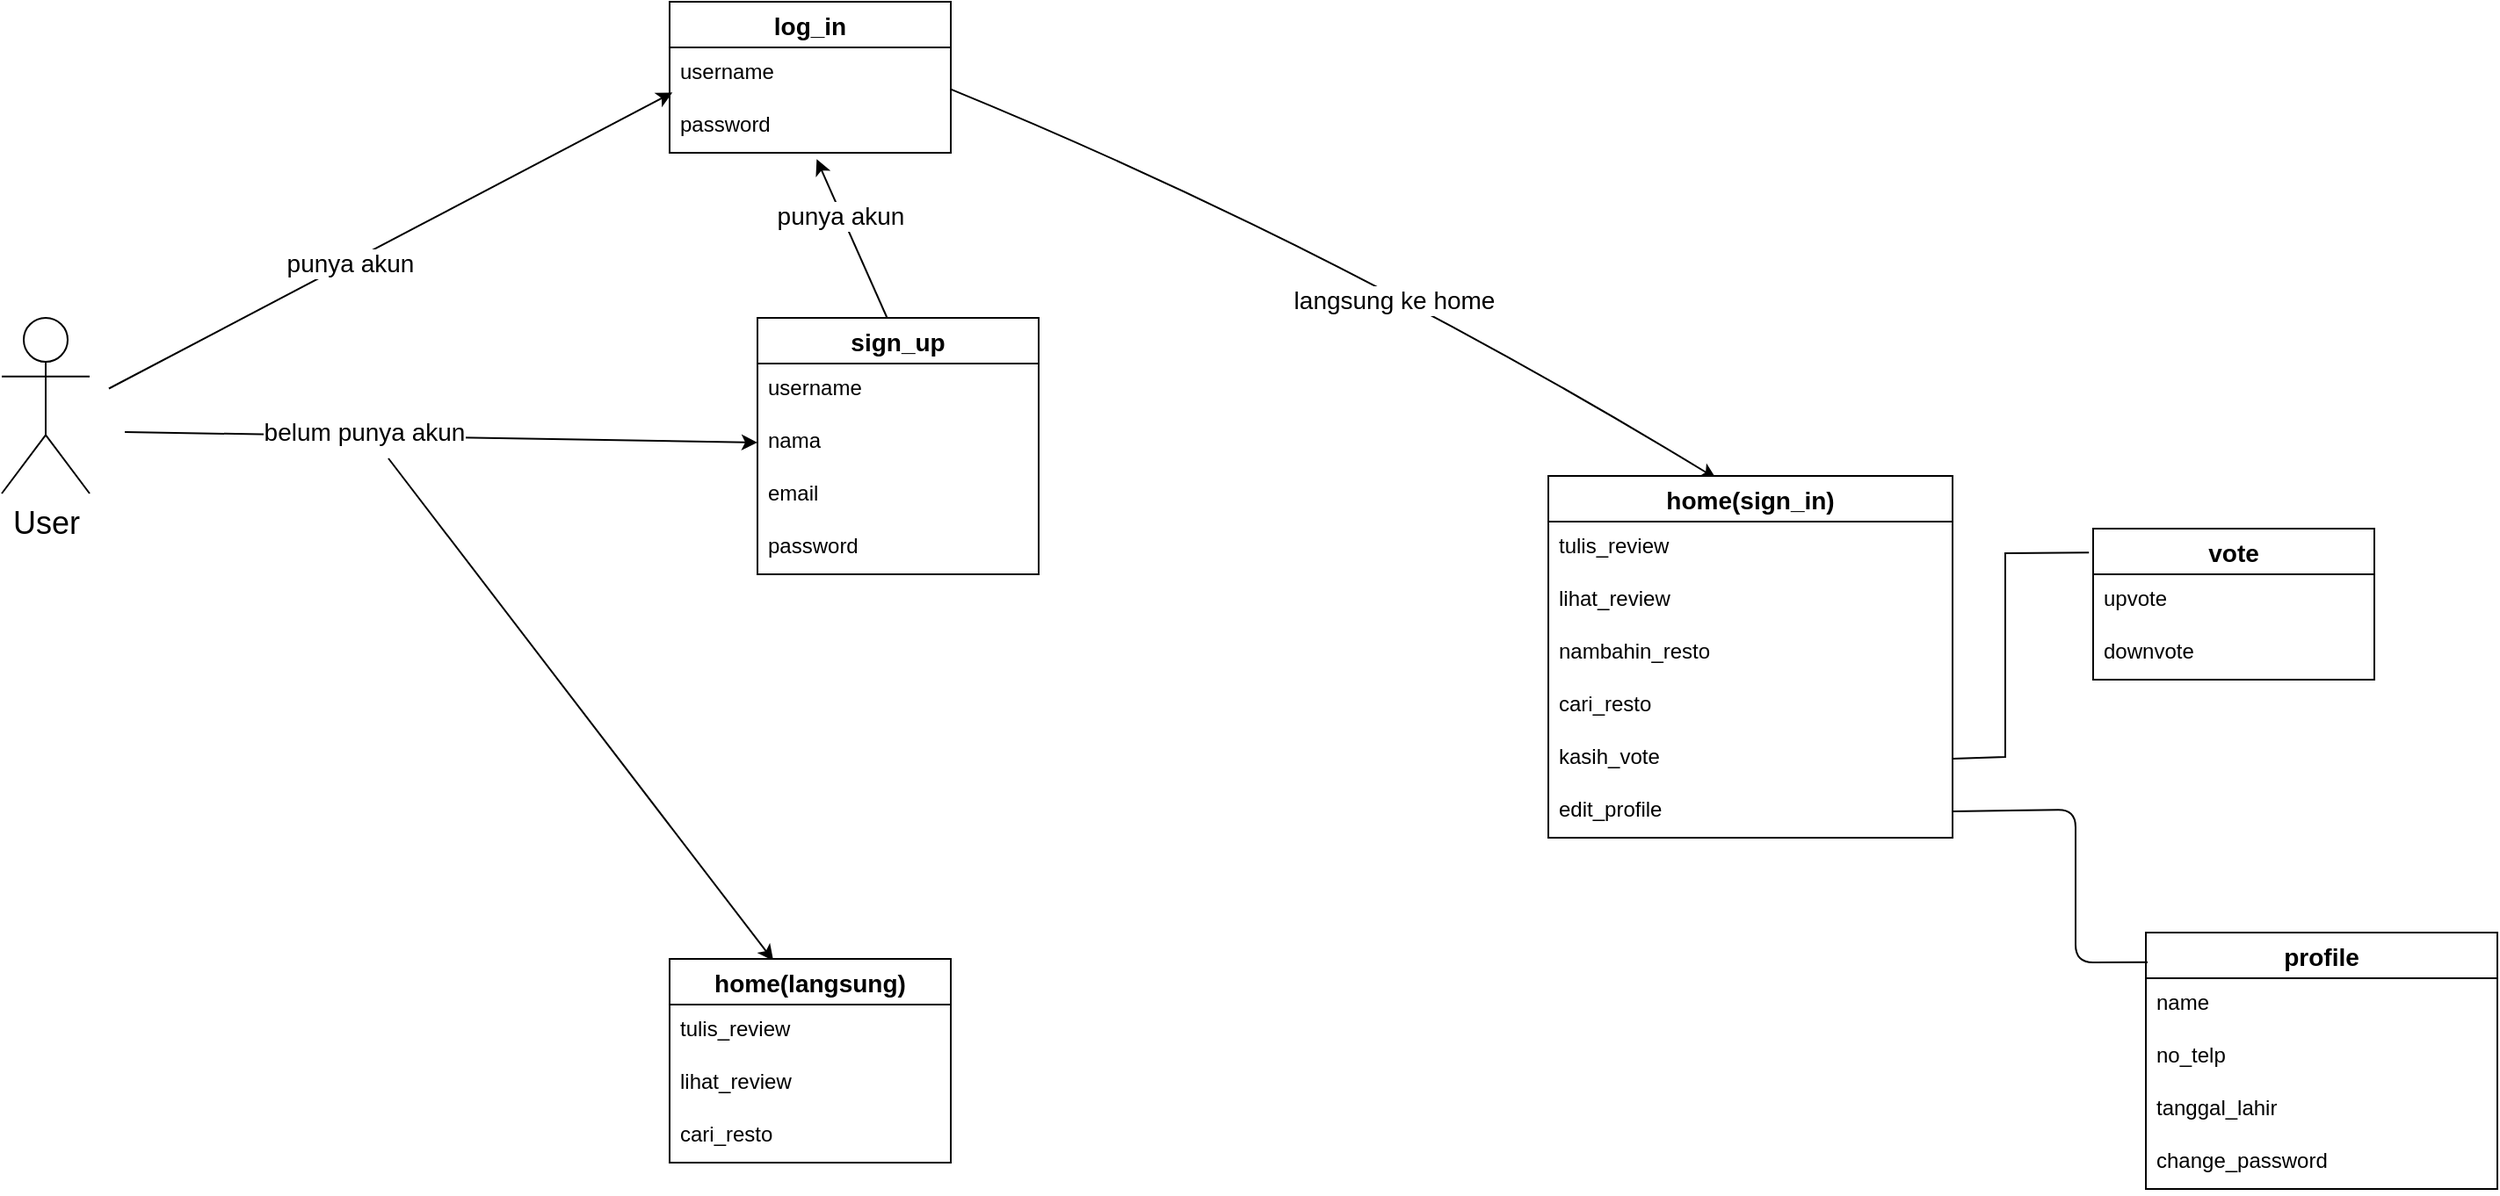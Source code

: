 <mxfile version="14.6.3" type="github">
  <diagram id="xy7natfM6xAFFrIgTaK-" name="Page-1">
    <mxGraphModel dx="1552" dy="691" grid="1" gridSize="10" guides="1" tooltips="1" connect="1" arrows="1" fold="1" page="1" pageScale="1" pageWidth="850" pageHeight="1100" math="0" shadow="0">
      <root>
        <mxCell id="0" />
        <mxCell id="1" parent="0" />
        <mxCell id="wH9C-k489aPXXMVzoPA0-1" value="log_in" style="swimlane;fontStyle=1;childLayout=stackLayout;horizontal=1;startSize=26;horizontalStack=0;resizeParent=1;resizeParentMax=0;resizeLast=0;collapsible=1;marginBottom=0;align=center;fontSize=14;" vertex="1" parent="1">
          <mxGeometry x="410" y="10" width="160" height="86" as="geometry" />
        </mxCell>
        <mxCell id="wH9C-k489aPXXMVzoPA0-2" value="username" style="text;strokeColor=none;fillColor=none;spacingLeft=4;spacingRight=4;overflow=hidden;rotatable=0;points=[[0,0.5],[1,0.5]];portConstraint=eastwest;fontSize=12;" vertex="1" parent="wH9C-k489aPXXMVzoPA0-1">
          <mxGeometry y="26" width="160" height="30" as="geometry" />
        </mxCell>
        <mxCell id="wH9C-k489aPXXMVzoPA0-3" value="password" style="text;strokeColor=none;fillColor=none;spacingLeft=4;spacingRight=4;overflow=hidden;rotatable=0;points=[[0,0.5],[1,0.5]];portConstraint=eastwest;fontSize=12;" vertex="1" parent="wH9C-k489aPXXMVzoPA0-1">
          <mxGeometry y="56" width="160" height="30" as="geometry" />
        </mxCell>
        <mxCell id="wH9C-k489aPXXMVzoPA0-4" value="sign_up" style="swimlane;fontStyle=1;childLayout=stackLayout;horizontal=1;startSize=26;horizontalStack=0;resizeParent=1;resizeParentMax=0;resizeLast=0;collapsible=1;marginBottom=0;align=center;fontSize=14;" vertex="1" parent="1">
          <mxGeometry x="460" y="190" width="160" height="146" as="geometry" />
        </mxCell>
        <mxCell id="wH9C-k489aPXXMVzoPA0-5" value="username" style="text;strokeColor=none;fillColor=none;spacingLeft=4;spacingRight=4;overflow=hidden;rotatable=0;points=[[0,0.5],[1,0.5]];portConstraint=eastwest;fontSize=12;" vertex="1" parent="wH9C-k489aPXXMVzoPA0-4">
          <mxGeometry y="26" width="160" height="30" as="geometry" />
        </mxCell>
        <mxCell id="wH9C-k489aPXXMVzoPA0-6" value="nama" style="text;strokeColor=none;fillColor=none;spacingLeft=4;spacingRight=4;overflow=hidden;rotatable=0;points=[[0,0.5],[1,0.5]];portConstraint=eastwest;fontSize=12;" vertex="1" parent="wH9C-k489aPXXMVzoPA0-4">
          <mxGeometry y="56" width="160" height="30" as="geometry" />
        </mxCell>
        <mxCell id="wH9C-k489aPXXMVzoPA0-7" value="email" style="text;strokeColor=none;fillColor=none;spacingLeft=4;spacingRight=4;overflow=hidden;rotatable=0;points=[[0,0.5],[1,0.5]];portConstraint=eastwest;fontSize=12;" vertex="1" parent="wH9C-k489aPXXMVzoPA0-4">
          <mxGeometry y="86" width="160" height="30" as="geometry" />
        </mxCell>
        <mxCell id="wH9C-k489aPXXMVzoPA0-8" value="password" style="text;strokeColor=none;fillColor=none;spacingLeft=4;spacingRight=4;overflow=hidden;rotatable=0;points=[[0,0.5],[1,0.5]];portConstraint=eastwest;fontSize=12;" vertex="1" parent="wH9C-k489aPXXMVzoPA0-4">
          <mxGeometry y="116" width="160" height="30" as="geometry" />
        </mxCell>
        <mxCell id="wH9C-k489aPXXMVzoPA0-9" value="" style="endArrow=classic;html=1;exitX=1;exitY=0;exitDx=0;exitDy=0;entryX=0.01;entryY=-0.144;entryDx=0;entryDy=0;entryPerimeter=0;endFill=1;" edge="1" parent="1" target="wH9C-k489aPXXMVzoPA0-3">
          <mxGeometry width="50" height="50" relative="1" as="geometry">
            <mxPoint x="90.962" y="230.251" as="sourcePoint" />
            <mxPoint x="500" y="160" as="targetPoint" />
          </mxGeometry>
        </mxCell>
        <mxCell id="wH9C-k489aPXXMVzoPA0-10" value="&lt;font style=&quot;font-size: 14px&quot;&gt;punya akun&lt;/font&gt;" style="edgeLabel;html=1;align=center;verticalAlign=middle;resizable=0;points=[];" vertex="1" connectable="0" parent="wH9C-k489aPXXMVzoPA0-9">
          <mxGeometry x="-0.149" relative="1" as="geometry">
            <mxPoint as="offset" />
          </mxGeometry>
        </mxCell>
        <mxCell id="wH9C-k489aPXXMVzoPA0-11" value="" style="endArrow=classic;html=1;entryX=0;entryY=0.5;entryDx=0;entryDy=0;endFill=1;" edge="1" parent="1" target="wH9C-k489aPXXMVzoPA0-6">
          <mxGeometry width="50" height="50" relative="1" as="geometry">
            <mxPoint x="100" y="255" as="sourcePoint" />
            <mxPoint x="500" y="160" as="targetPoint" />
          </mxGeometry>
        </mxCell>
        <mxCell id="wH9C-k489aPXXMVzoPA0-12" value="&lt;font style=&quot;font-size: 14px&quot;&gt;belum punya akun&lt;/font&gt;" style="edgeLabel;html=1;align=center;verticalAlign=middle;resizable=0;points=[];" vertex="1" connectable="0" parent="wH9C-k489aPXXMVzoPA0-11">
          <mxGeometry x="-0.441" y="1" relative="1" as="geometry">
            <mxPoint x="35" y="-1" as="offset" />
          </mxGeometry>
        </mxCell>
        <mxCell id="wH9C-k489aPXXMVzoPA0-13" value="" style="endArrow=classic;html=1;endFill=1;entryX=0.369;entryY=0.009;entryDx=0;entryDy=0;entryPerimeter=0;" edge="1" parent="1" target="wH9C-k489aPXXMVzoPA0-25">
          <mxGeometry width="50" height="50" relative="1" as="geometry">
            <mxPoint x="250" y="270" as="sourcePoint" />
            <mxPoint x="530" y="630" as="targetPoint" />
          </mxGeometry>
        </mxCell>
        <mxCell id="wH9C-k489aPXXMVzoPA0-14" value="" style="endArrow=classic;html=1;entryX=0.523;entryY=1.122;entryDx=0;entryDy=0;entryPerimeter=0;exitX=0.461;exitY=0;exitDx=0;exitDy=0;exitPerimeter=0;endFill=1;" edge="1" parent="1" source="wH9C-k489aPXXMVzoPA0-4" target="wH9C-k489aPXXMVzoPA0-3">
          <mxGeometry width="50" height="50" relative="1" as="geometry">
            <mxPoint x="450" y="310" as="sourcePoint" />
            <mxPoint x="500" y="260" as="targetPoint" />
          </mxGeometry>
        </mxCell>
        <mxCell id="wH9C-k489aPXXMVzoPA0-15" value="&lt;font style=&quot;font-size: 14px&quot;&gt;punya akun&lt;/font&gt;" style="edgeLabel;html=1;align=center;verticalAlign=middle;resizable=0;points=[];" vertex="1" connectable="0" parent="wH9C-k489aPXXMVzoPA0-14">
          <mxGeometry x="0.303" y="1" relative="1" as="geometry">
            <mxPoint as="offset" />
          </mxGeometry>
        </mxCell>
        <mxCell id="wH9C-k489aPXXMVzoPA0-16" value="" style="endArrow=classic;html=1;exitX=0.998;exitY=0.789;exitDx=0;exitDy=0;exitPerimeter=0;curved=1;entryX=0.415;entryY=0.007;entryDx=0;entryDy=0;entryPerimeter=0;" edge="1" parent="1" source="wH9C-k489aPXXMVzoPA0-2" target="wH9C-k489aPXXMVzoPA0-18">
          <mxGeometry width="50" height="50" relative="1" as="geometry">
            <mxPoint x="330" y="240" as="sourcePoint" />
            <mxPoint x="969" y="270" as="targetPoint" />
            <Array as="points">
              <mxPoint x="790" y="150" />
            </Array>
          </mxGeometry>
        </mxCell>
        <mxCell id="wH9C-k489aPXXMVzoPA0-17" value="&lt;font style=&quot;font-size: 14px&quot;&gt;langsung ke home&lt;/font&gt;" style="edgeLabel;html=1;align=center;verticalAlign=middle;resizable=0;points=[];" vertex="1" connectable="0" parent="wH9C-k489aPXXMVzoPA0-16">
          <mxGeometry x="0.19" y="-28" relative="1" as="geometry">
            <mxPoint y="-21.94" as="offset" />
          </mxGeometry>
        </mxCell>
        <mxCell id="wH9C-k489aPXXMVzoPA0-18" value="home(sign_in)" style="swimlane;fontStyle=1;childLayout=stackLayout;horizontal=1;startSize=26;horizontalStack=0;resizeParent=1;resizeParentMax=0;resizeLast=0;collapsible=1;marginBottom=0;align=center;fontSize=14;" vertex="1" parent="1">
          <mxGeometry x="910" y="280" width="230" height="206" as="geometry" />
        </mxCell>
        <mxCell id="wH9C-k489aPXXMVzoPA0-19" value="tulis_review" style="text;strokeColor=none;fillColor=none;spacingLeft=4;spacingRight=4;overflow=hidden;rotatable=0;points=[[0,0.5],[1,0.5]];portConstraint=eastwest;fontSize=12;" vertex="1" parent="wH9C-k489aPXXMVzoPA0-18">
          <mxGeometry y="26" width="230" height="30" as="geometry" />
        </mxCell>
        <mxCell id="wH9C-k489aPXXMVzoPA0-20" value="lihat_review" style="text;strokeColor=none;fillColor=none;spacingLeft=4;spacingRight=4;overflow=hidden;rotatable=0;points=[[0,0.5],[1,0.5]];portConstraint=eastwest;fontSize=12;" vertex="1" parent="wH9C-k489aPXXMVzoPA0-18">
          <mxGeometry y="56" width="230" height="30" as="geometry" />
        </mxCell>
        <mxCell id="wH9C-k489aPXXMVzoPA0-21" value="nambahin_resto" style="text;strokeColor=none;fillColor=none;spacingLeft=4;spacingRight=4;overflow=hidden;rotatable=0;points=[[0,0.5],[1,0.5]];portConstraint=eastwest;fontSize=12;" vertex="1" parent="wH9C-k489aPXXMVzoPA0-18">
          <mxGeometry y="86" width="230" height="30" as="geometry" />
        </mxCell>
        <mxCell id="wH9C-k489aPXXMVzoPA0-22" value="cari_resto" style="text;strokeColor=none;fillColor=none;spacingLeft=4;spacingRight=4;overflow=hidden;rotatable=0;points=[[0,0.5],[1,0.5]];portConstraint=eastwest;fontSize=12;" vertex="1" parent="wH9C-k489aPXXMVzoPA0-18">
          <mxGeometry y="116" width="230" height="30" as="geometry" />
        </mxCell>
        <mxCell id="wH9C-k489aPXXMVzoPA0-23" value="kasih_vote" style="text;strokeColor=none;fillColor=none;spacingLeft=4;spacingRight=4;overflow=hidden;rotatable=0;points=[[0,0.5],[1,0.5]];portConstraint=eastwest;fontSize=12;fontStyle=0" vertex="1" parent="wH9C-k489aPXXMVzoPA0-18">
          <mxGeometry y="146" width="230" height="30" as="geometry" />
        </mxCell>
        <mxCell id="wH9C-k489aPXXMVzoPA0-24" value="edit_profile" style="text;strokeColor=none;fillColor=none;spacingLeft=4;spacingRight=4;overflow=hidden;rotatable=0;points=[[0,0.5],[1,0.5]];portConstraint=eastwest;fontSize=12;fontStyle=0" vertex="1" parent="wH9C-k489aPXXMVzoPA0-18">
          <mxGeometry y="176" width="230" height="30" as="geometry" />
        </mxCell>
        <mxCell id="wH9C-k489aPXXMVzoPA0-25" value="home(langsung)" style="swimlane;fontStyle=1;childLayout=stackLayout;horizontal=1;startSize=26;horizontalStack=0;resizeParent=1;resizeParentMax=0;resizeLast=0;collapsible=1;marginBottom=0;align=center;fontSize=14;" vertex="1" parent="1">
          <mxGeometry x="410" y="555" width="160" height="116" as="geometry" />
        </mxCell>
        <mxCell id="wH9C-k489aPXXMVzoPA0-26" value="tulis_review" style="text;strokeColor=none;fillColor=none;spacingLeft=4;spacingRight=4;overflow=hidden;rotatable=0;points=[[0,0.5],[1,0.5]];portConstraint=eastwest;fontSize=12;" vertex="1" parent="wH9C-k489aPXXMVzoPA0-25">
          <mxGeometry y="26" width="160" height="30" as="geometry" />
        </mxCell>
        <mxCell id="wH9C-k489aPXXMVzoPA0-27" value="lihat_review" style="text;strokeColor=none;fillColor=none;spacingLeft=4;spacingRight=4;overflow=hidden;rotatable=0;points=[[0,0.5],[1,0.5]];portConstraint=eastwest;fontSize=12;" vertex="1" parent="wH9C-k489aPXXMVzoPA0-25">
          <mxGeometry y="56" width="160" height="30" as="geometry" />
        </mxCell>
        <mxCell id="wH9C-k489aPXXMVzoPA0-28" value="cari_resto" style="text;strokeColor=none;fillColor=none;spacingLeft=4;spacingRight=4;overflow=hidden;rotatable=0;points=[[0,0.5],[1,0.5]];portConstraint=eastwest;fontSize=12;" vertex="1" parent="wH9C-k489aPXXMVzoPA0-25">
          <mxGeometry y="86" width="160" height="30" as="geometry" />
        </mxCell>
        <mxCell id="wH9C-k489aPXXMVzoPA0-29" value="vote" style="swimlane;fontStyle=1;childLayout=stackLayout;horizontal=1;startSize=26;horizontalStack=0;resizeParent=1;resizeParentMax=0;resizeLast=0;collapsible=1;marginBottom=0;align=center;fontSize=14;" vertex="1" parent="1">
          <mxGeometry x="1220" y="310" width="160" height="86" as="geometry" />
        </mxCell>
        <mxCell id="wH9C-k489aPXXMVzoPA0-30" value="upvote" style="text;strokeColor=none;fillColor=none;spacingLeft=4;spacingRight=4;overflow=hidden;rotatable=0;points=[[0,0.5],[1,0.5]];portConstraint=eastwest;fontSize=12;" vertex="1" parent="wH9C-k489aPXXMVzoPA0-29">
          <mxGeometry y="26" width="160" height="30" as="geometry" />
        </mxCell>
        <mxCell id="wH9C-k489aPXXMVzoPA0-31" value="downvote" style="text;strokeColor=none;fillColor=none;spacingLeft=4;spacingRight=4;overflow=hidden;rotatable=0;points=[[0,0.5],[1,0.5]];portConstraint=eastwest;fontSize=12;" vertex="1" parent="wH9C-k489aPXXMVzoPA0-29">
          <mxGeometry y="56" width="160" height="30" as="geometry" />
        </mxCell>
        <mxCell id="wH9C-k489aPXXMVzoPA0-32" value="" style="endArrow=none;html=1;rounded=0;entryX=-0.015;entryY=0.159;entryDx=0;entryDy=0;entryPerimeter=0;exitX=1;exitY=0.5;exitDx=0;exitDy=0;" edge="1" parent="1" source="wH9C-k489aPXXMVzoPA0-23" target="wH9C-k489aPXXMVzoPA0-29">
          <mxGeometry relative="1" as="geometry">
            <mxPoint x="1170" y="440" as="sourcePoint" />
            <mxPoint x="1180" y="200" as="targetPoint" />
            <Array as="points">
              <mxPoint x="1170" y="440" />
              <mxPoint x="1170" y="324" />
            </Array>
          </mxGeometry>
        </mxCell>
        <mxCell id="wH9C-k489aPXXMVzoPA0-33" value="profile" style="swimlane;fontStyle=1;childLayout=stackLayout;horizontal=1;startSize=26;horizontalStack=0;resizeParent=1;resizeParentMax=0;resizeLast=0;collapsible=1;marginBottom=0;align=center;fontSize=14;" vertex="1" parent="1">
          <mxGeometry x="1250" y="540" width="200" height="146" as="geometry" />
        </mxCell>
        <mxCell id="wH9C-k489aPXXMVzoPA0-34" value="name" style="text;strokeColor=none;fillColor=none;spacingLeft=4;spacingRight=4;overflow=hidden;rotatable=0;points=[[0,0.5],[1,0.5]];portConstraint=eastwest;fontSize=12;" vertex="1" parent="wH9C-k489aPXXMVzoPA0-33">
          <mxGeometry y="26" width="200" height="30" as="geometry" />
        </mxCell>
        <mxCell id="wH9C-k489aPXXMVzoPA0-35" value="no_telp" style="text;strokeColor=none;fillColor=none;spacingLeft=4;spacingRight=4;overflow=hidden;rotatable=0;points=[[0,0.5],[1,0.5]];portConstraint=eastwest;fontSize=12;" vertex="1" parent="wH9C-k489aPXXMVzoPA0-33">
          <mxGeometry y="56" width="200" height="30" as="geometry" />
        </mxCell>
        <mxCell id="wH9C-k489aPXXMVzoPA0-36" value="tanggal_lahir" style="text;strokeColor=none;fillColor=none;spacingLeft=4;spacingRight=4;overflow=hidden;rotatable=0;points=[[0,0.5],[1,0.5]];portConstraint=eastwest;fontSize=12;" vertex="1" parent="wH9C-k489aPXXMVzoPA0-33">
          <mxGeometry y="86" width="200" height="30" as="geometry" />
        </mxCell>
        <mxCell id="wH9C-k489aPXXMVzoPA0-37" value="change_password" style="text;strokeColor=none;fillColor=none;spacingLeft=4;spacingRight=4;overflow=hidden;rotatable=0;points=[[0,0.5],[1,0.5]];portConstraint=eastwest;fontSize=12;" vertex="1" parent="wH9C-k489aPXXMVzoPA0-33">
          <mxGeometry y="116" width="200" height="30" as="geometry" />
        </mxCell>
        <mxCell id="wH9C-k489aPXXMVzoPA0-38" value="" style="endArrow=none;html=1;exitX=1;exitY=0.5;exitDx=0;exitDy=0;entryX=0.005;entryY=0.116;entryDx=0;entryDy=0;entryPerimeter=0;" edge="1" parent="1" source="wH9C-k489aPXXMVzoPA0-24" target="wH9C-k489aPXXMVzoPA0-33">
          <mxGeometry width="50" height="50" relative="1" as="geometry">
            <mxPoint x="1010" y="650" as="sourcePoint" />
            <mxPoint x="1210" y="560" as="targetPoint" />
            <Array as="points">
              <mxPoint x="1210" y="470" />
              <mxPoint x="1210" y="557" />
            </Array>
          </mxGeometry>
        </mxCell>
        <mxCell id="wH9C-k489aPXXMVzoPA0-39" value="&lt;font style=&quot;font-size: 18px&quot;&gt;User&lt;/font&gt;" style="shape=umlActor;verticalLabelPosition=bottom;verticalAlign=top;html=1;outlineConnect=0;" vertex="1" parent="1">
          <mxGeometry x="30" y="190" width="50" height="100" as="geometry" />
        </mxCell>
      </root>
    </mxGraphModel>
  </diagram>
</mxfile>
